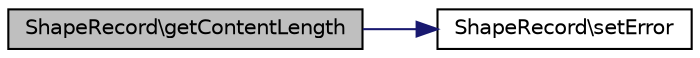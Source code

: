 digraph G
{
  edge [fontname="Helvetica",fontsize="10",labelfontname="Helvetica",labelfontsize="10"];
  node [fontname="Helvetica",fontsize="10",shape=record];
  rankdir="LR";
  Node1 [label="ShapeRecord\\getContentLength",height=0.2,width=0.4,color="black", fillcolor="grey75", style="filled" fontcolor="black"];
  Node1 -> Node2 [color="midnightblue",fontsize="10",style="solid",fontname="Helvetica"];
  Node2 [label="ShapeRecord\\setError",height=0.2,width=0.4,color="black", fillcolor="white", style="filled",URL="$classShapeRecord.html#a09c8440f473a2d02fd3d0d8004cfc7e7"];
}

